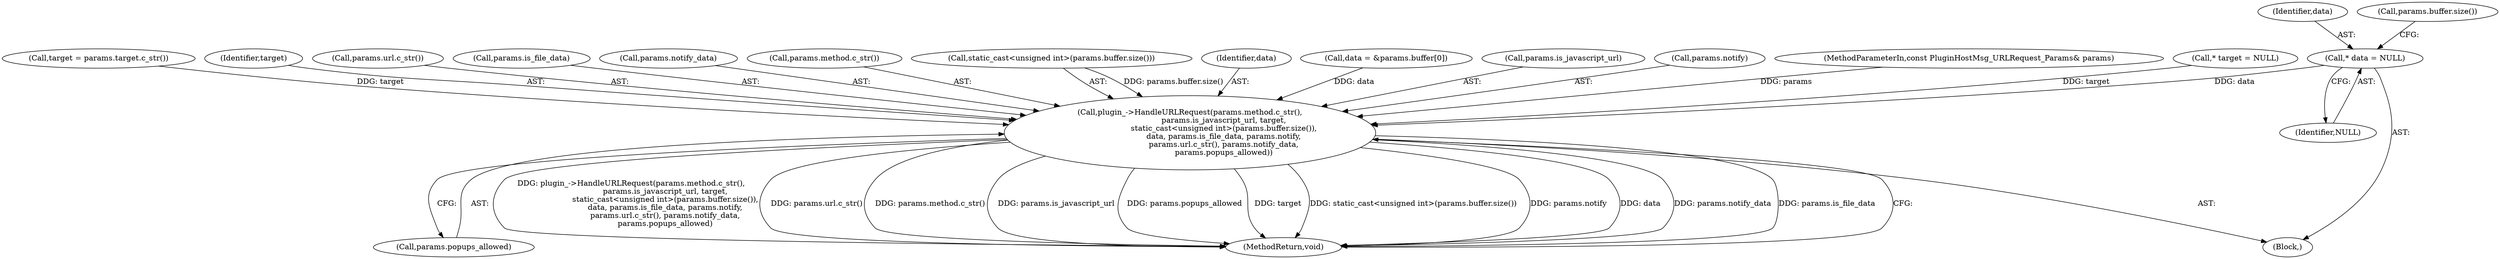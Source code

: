 digraph "1_Chrome_ea3d1d84be3d6f97bf50e76511c9e26af6895533_18@pointer" {
"1000104" [label="(Call,* data = NULL)"];
"1000126" [label="(Call,plugin_->HandleURLRequest(params.method.c_str(),\n                            params.is_javascript_url, target,\n                            static_cast<unsigned int>(params.buffer.size()),\n                            data, params.is_file_data, params.notify,\n                            params.url.c_str(), params.notify_data,\n                            params.popups_allowed))"];
"1000105" [label="(Identifier,data)"];
"1000123" [label="(Call,target = params.target.c_str())"];
"1000146" [label="(Call,params.popups_allowed)"];
"1000131" [label="(Identifier,target)"];
"1000142" [label="(Call,params.url.c_str())"];
"1000136" [label="(Call,params.is_file_data)"];
"1000143" [label="(Call,params.notify_data)"];
"1000126" [label="(Call,plugin_->HandleURLRequest(params.method.c_str(),\n                            params.is_javascript_url, target,\n                            static_cast<unsigned int>(params.buffer.size()),\n                            data, params.is_file_data, params.notify,\n                            params.url.c_str(), params.notify_data,\n                            params.popups_allowed))"];
"1000127" [label="(Call,params.method.c_str())"];
"1000132" [label="(Call,static_cast<unsigned int>(params.buffer.size()))"];
"1000108" [label="(Call,params.buffer.size())"];
"1000135" [label="(Identifier,data)"];
"1000109" [label="(Call,data = &params.buffer[0])"];
"1000128" [label="(Call,params.is_javascript_url)"];
"1000139" [label="(Call,params.notify)"];
"1000106" [label="(Identifier,NULL)"];
"1000101" [label="(MethodParameterIn,const PluginHostMsg_URLRequest_Params& params)"];
"1000149" [label="(MethodReturn,void)"];
"1000104" [label="(Call,* data = NULL)"];
"1000118" [label="(Call,* target = NULL)"];
"1000102" [label="(Block,)"];
"1000104" -> "1000102"  [label="AST: "];
"1000104" -> "1000106"  [label="CFG: "];
"1000105" -> "1000104"  [label="AST: "];
"1000106" -> "1000104"  [label="AST: "];
"1000108" -> "1000104"  [label="CFG: "];
"1000104" -> "1000126"  [label="DDG: data"];
"1000126" -> "1000102"  [label="AST: "];
"1000126" -> "1000146"  [label="CFG: "];
"1000127" -> "1000126"  [label="AST: "];
"1000128" -> "1000126"  [label="AST: "];
"1000131" -> "1000126"  [label="AST: "];
"1000132" -> "1000126"  [label="AST: "];
"1000135" -> "1000126"  [label="AST: "];
"1000136" -> "1000126"  [label="AST: "];
"1000139" -> "1000126"  [label="AST: "];
"1000142" -> "1000126"  [label="AST: "];
"1000143" -> "1000126"  [label="AST: "];
"1000146" -> "1000126"  [label="AST: "];
"1000149" -> "1000126"  [label="CFG: "];
"1000126" -> "1000149"  [label="DDG: plugin_->HandleURLRequest(params.method.c_str(),\n                            params.is_javascript_url, target,\n                            static_cast<unsigned int>(params.buffer.size()),\n                            data, params.is_file_data, params.notify,\n                            params.url.c_str(), params.notify_data,\n                            params.popups_allowed)"];
"1000126" -> "1000149"  [label="DDG: params.url.c_str()"];
"1000126" -> "1000149"  [label="DDG: params.method.c_str()"];
"1000126" -> "1000149"  [label="DDG: params.is_javascript_url"];
"1000126" -> "1000149"  [label="DDG: params.popups_allowed"];
"1000126" -> "1000149"  [label="DDG: target"];
"1000126" -> "1000149"  [label="DDG: static_cast<unsigned int>(params.buffer.size())"];
"1000126" -> "1000149"  [label="DDG: params.notify"];
"1000126" -> "1000149"  [label="DDG: data"];
"1000126" -> "1000149"  [label="DDG: params.notify_data"];
"1000126" -> "1000149"  [label="DDG: params.is_file_data"];
"1000101" -> "1000126"  [label="DDG: params"];
"1000118" -> "1000126"  [label="DDG: target"];
"1000123" -> "1000126"  [label="DDG: target"];
"1000132" -> "1000126"  [label="DDG: params.buffer.size()"];
"1000109" -> "1000126"  [label="DDG: data"];
}
